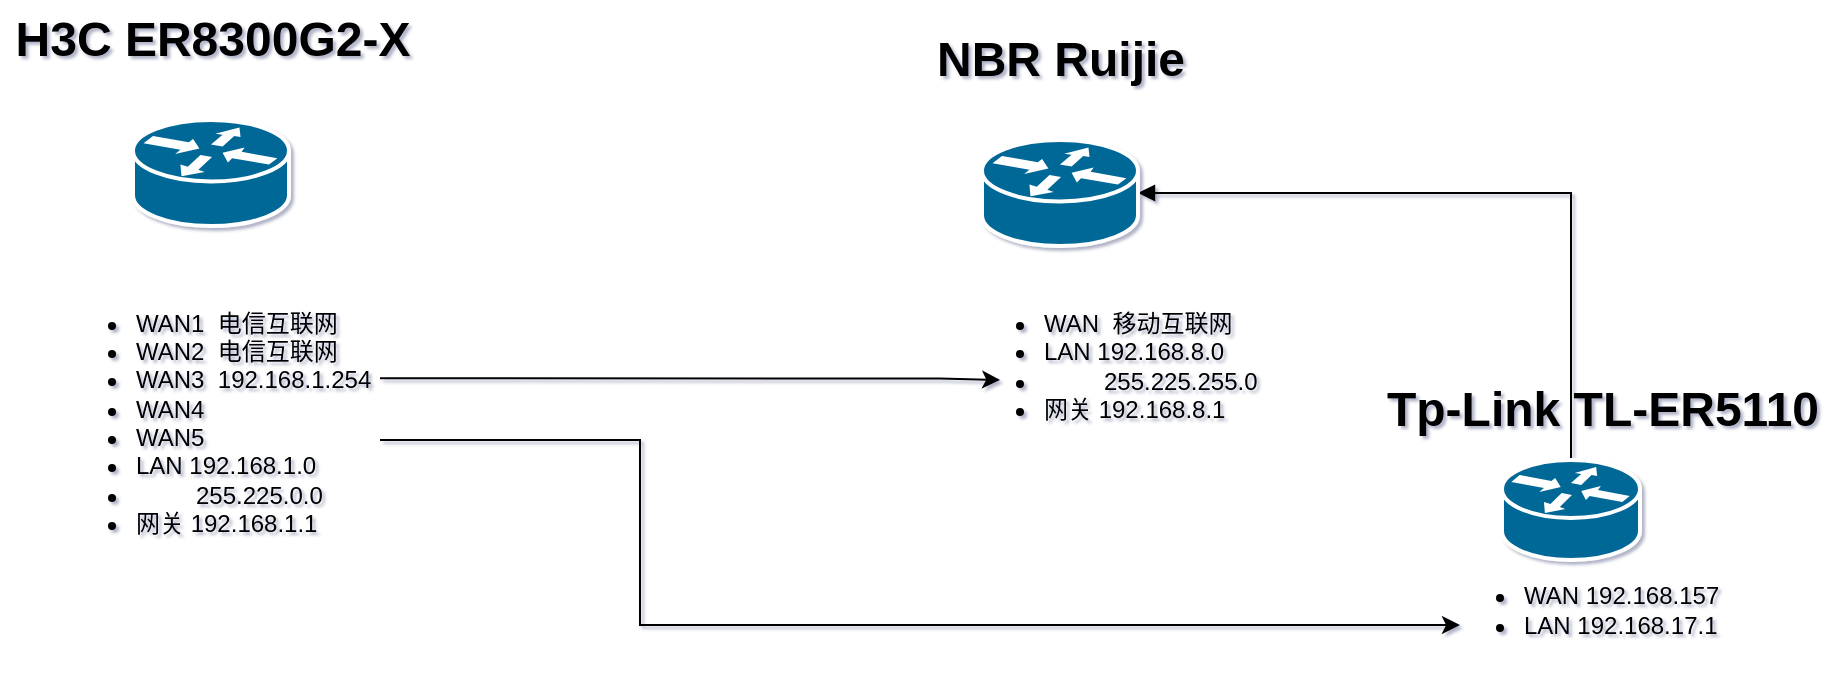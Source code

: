 <mxfile version="27.1.4">
  <diagram name="第 1 页" id="hCrzdoJfy99dI8lDG13m">
    <mxGraphModel dx="1128" dy="594" grid="1" gridSize="10" guides="1" tooltips="1" connect="1" arrows="1" fold="1" page="1" pageScale="1" pageWidth="1169" pageHeight="827" background="#ffffff" math="0" shadow="1">
      <root>
        <mxCell id="0" />
        <mxCell id="1" parent="0" />
        <mxCell id="bZtSFaIM_KMWofABiPHg-1" value="" style="shape=mxgraph.cisco.routers.router;sketch=0;html=1;pointerEvents=1;dashed=0;fillColor=#036897;strokeColor=#ffffff;strokeWidth=2;verticalLabelPosition=bottom;verticalAlign=top;align=center;outlineConnect=0;" vertex="1" parent="1">
          <mxGeometry x="176.5" y="180" width="78" height="53" as="geometry" />
        </mxCell>
        <mxCell id="bZtSFaIM_KMWofABiPHg-10" style="edgeStyle=orthogonalEdgeStyle;rounded=0;orthogonalLoop=1;jettySize=auto;html=1;exitX=1;exitY=0.5;exitDx=0;exitDy=0;exitPerimeter=0;startArrow=block;startFill=1;endArrow=none;" edge="1" parent="1" source="bZtSFaIM_KMWofABiPHg-2" target="bZtSFaIM_KMWofABiPHg-3">
          <mxGeometry relative="1" as="geometry" />
        </mxCell>
        <mxCell id="bZtSFaIM_KMWofABiPHg-2" value="" style="shape=mxgraph.cisco.routers.router;sketch=0;html=1;pointerEvents=1;dashed=0;fillColor=#036897;strokeColor=#ffffff;strokeWidth=2;verticalLabelPosition=bottom;verticalAlign=top;align=center;outlineConnect=0;" vertex="1" parent="1">
          <mxGeometry x="601" y="190" width="78" height="53" as="geometry" />
        </mxCell>
        <mxCell id="bZtSFaIM_KMWofABiPHg-3" value="" style="shape=mxgraph.cisco.routers.router;sketch=0;html=1;pointerEvents=1;dashed=0;fillColor=#036897;strokeColor=#ffffff;strokeWidth=2;verticalLabelPosition=bottom;verticalAlign=top;align=center;outlineConnect=0;" vertex="1" parent="1">
          <mxGeometry x="861" y="350" width="69" height="50" as="geometry" />
        </mxCell>
        <mxCell id="bZtSFaIM_KMWofABiPHg-6" value="H3C ER8300G2-X" style="text;strokeColor=none;fillColor=none;html=1;fontSize=24;fontStyle=1;verticalAlign=middle;align=center;" vertex="1" parent="1">
          <mxGeometry x="110" y="120" width="211" height="40" as="geometry" />
        </mxCell>
        <mxCell id="bZtSFaIM_KMWofABiPHg-7" value="NBR Ruijie" style="text;strokeColor=none;fillColor=none;html=1;fontSize=24;fontStyle=1;verticalAlign=middle;align=center;" vertex="1" parent="1">
          <mxGeometry x="570" y="130" width="140" height="40" as="geometry" />
        </mxCell>
        <mxCell id="bZtSFaIM_KMWofABiPHg-8" value="Tp-Link TL-ER5110" style="text;strokeColor=none;fillColor=none;html=1;fontSize=24;fontStyle=1;verticalAlign=middle;align=center;" vertex="1" parent="1">
          <mxGeometry x="861" y="305" width="100" height="40" as="geometry" />
        </mxCell>
        <mxCell id="bZtSFaIM_KMWofABiPHg-11" value="&lt;ul&gt;&lt;li&gt;WAN 192.168.157&lt;/li&gt;&lt;li&gt;LAN 192.168.17.1&lt;/li&gt;&lt;/ul&gt;" style="text;strokeColor=none;fillColor=none;html=1;whiteSpace=wrap;verticalAlign=middle;overflow=hidden;" vertex="1" parent="1">
          <mxGeometry x="830" y="390" width="160" height="70" as="geometry" />
        </mxCell>
        <mxCell id="bZtSFaIM_KMWofABiPHg-12" value="&lt;ul&gt;&lt;li&gt;WAN&amp;nbsp; 移动互联网&lt;/li&gt;&lt;li&gt;LAN 192.168.8.0&lt;/li&gt;&lt;li&gt;&amp;nbsp; &amp;nbsp; &amp;nbsp; &amp;nbsp; &amp;nbsp;255.225.255.0&lt;/li&gt;&lt;li&gt;网关 192.168.8.1&lt;/li&gt;&lt;/ul&gt;" style="text;strokeColor=none;fillColor=none;html=1;whiteSpace=wrap;verticalAlign=middle;overflow=hidden;" vertex="1" parent="1">
          <mxGeometry x="590" y="255" width="170" height="95" as="geometry" />
        </mxCell>
        <mxCell id="bZtSFaIM_KMWofABiPHg-16" style="edgeStyle=orthogonalEdgeStyle;rounded=0;orthogonalLoop=1;jettySize=auto;html=1;exitX=1;exitY=0.5;exitDx=0;exitDy=0;fontFamily=Helvetica;fontSize=12;fontColor=default;entryX=0.118;entryY=0.579;entryDx=0;entryDy=0;entryPerimeter=0;" edge="1" parent="1" target="bZtSFaIM_KMWofABiPHg-12">
          <mxGeometry relative="1" as="geometry">
            <mxPoint x="300" y="309.17" as="sourcePoint" />
            <mxPoint x="580" y="310.82" as="targetPoint" />
            <Array as="points">
              <mxPoint x="580" y="309" />
            </Array>
          </mxGeometry>
        </mxCell>
        <mxCell id="bZtSFaIM_KMWofABiPHg-17" style="edgeStyle=orthogonalEdgeStyle;rounded=0;orthogonalLoop=1;jettySize=auto;html=1;exitX=1;exitY=0.75;exitDx=0;exitDy=0;entryX=0;entryY=0.5;entryDx=0;entryDy=0;fontFamily=Helvetica;fontSize=12;fontColor=default;" edge="1" parent="1">
          <mxGeometry relative="1" as="geometry">
            <mxPoint x="300" y="340" as="sourcePoint" />
            <mxPoint x="840" y="432.5" as="targetPoint" />
            <Array as="points">
              <mxPoint x="430" y="340" />
              <mxPoint x="430" y="432" />
            </Array>
          </mxGeometry>
        </mxCell>
        <mxCell id="bZtSFaIM_KMWofABiPHg-13" value="&lt;ul&gt;&lt;li&gt;WAN1&amp;nbsp; 电信互联网&lt;/li&gt;&lt;li&gt;WAN2&amp;nbsp; 电信互联网&lt;/li&gt;&lt;li&gt;WAN3&amp;nbsp; 192.168.1.254&lt;/li&gt;&lt;li&gt;WAN4&lt;/li&gt;&lt;li&gt;WAN5&lt;/li&gt;&lt;li&gt;LAN 192.168.1.0&lt;/li&gt;&lt;li&gt;&amp;nbsp; &amp;nbsp; &amp;nbsp; &amp;nbsp; &amp;nbsp;255.225.0.0&lt;/li&gt;&lt;li&gt;网关 192.168.1.1&lt;/li&gt;&lt;/ul&gt;" style="text;strokeColor=none;fillColor=none;html=1;whiteSpace=wrap;verticalAlign=middle;overflow=hidden;rotation=0;" vertex="1" parent="1">
          <mxGeometry x="135.5" y="260" width="184.5" height="130" as="geometry" />
        </mxCell>
      </root>
    </mxGraphModel>
  </diagram>
</mxfile>
